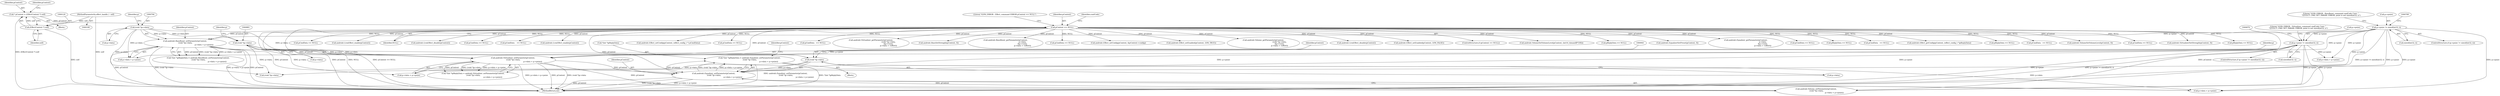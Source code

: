 digraph "0_Android_aeea52da00d210587fb3ed895de3d5f2e0264c88_4@integer" {
"1000933" [label="(Call,*(int *)pReplyData = android::Equalizer_setParameter(pContext,\n (void *)p->data,\n                                                                     p->data + p->psize))"];
"1000938" [label="(Call,android::Equalizer_setParameter(pContext,\n (void *)p->data,\n                                                                     p->data + p->psize))"];
"1000791" [label="(Call,android::BassBoost_setParameter(pContext,\n (void *)p->data,\n                                                                    p->data + p->psize))"];
"1000152" [label="(Call,pContext == NULL)"];
"1000117" [label="(Call,* pContext = (EffectContext *) self)"];
"1000119" [label="(Call,(EffectContext *) self)"];
"1000109" [label="(MethodParameterIn,effect_handle_t  self)"];
"1000793" [label="(Call,(void *)p->data)"];
"1000774" [label="(Call,p->psize != sizeof(int32_t))"];
"1000878" [label="(Call,android::Virtualizer_setParameter(pContext,\n (void *)p->data,\n                                                                       p->data + p->psize))"];
"1000880" [label="(Call,(void *)p->data)"];
"1000861" [label="(Call,p->psize != sizeof(int32_t))"];
"1000940" [label="(Call,(void *)p->data)"];
"1000869" [label="(Literal,\"\tLVM_ERROR : Virtualizer_command cmdCode Case: \"\n \"EFFECT_CMD_SET_PARAM: ERROR, psize is not sizeof(int32_t)\")"];
"1000782" [label="(Literal,\"\tLVM_ERROR : BassBoost_command cmdCode Case: \"\n \"EFFECT_CMD_SET_PARAM: ERROR, psize is not sizeof(int32_t)\")"];
"1000792" [label="(Identifier,pContext)"];
"1000933" [label="(Call,*(int *)pReplyData = android::Equalizer_setParameter(pContext,\n (void *)p->data,\n                                                                     p->data + p->psize))"];
"1000115" [label="(Block,)"];
"1001162" [label="(Call,android::LvmEffect_enable(pContext))"];
"1000898" [label="(Block,)"];
"1000267" [label="(Call,android::Effect_setConfig(pContext, (effect_config_t *) pCmdData))"];
"1000315" [label="(Call,pCmdData == NULL)"];
"1000945" [label="(Call,p->data + p->psize)"];
"1000939" [label="(Identifier,pContext)"];
"1000861" [label="(Call,p->psize != sizeof(int32_t))"];
"1000774" [label="(Call,p->psize != sizeof(int32_t))"];
"1000738" [label="(Call,pCmdData   == NULL)"];
"1000947" [label="(Identifier,p)"];
"1000885" [label="(Call,p->data + p->psize)"];
"1000955" [label="(Identifier,pContext)"];
"1000887" [label="(Identifier,p)"];
"1000487" [label="(Call,android::Virtualizer_getParameter(pContext,\n                                                               (void *)p->data,\n                                                               &p->vsize,\n                                                               p->data + voffset))"];
"1000940" [label="(Call,(void *)p->data)"];
"1000197" [label="(Call,android::BassSetStrength(pContext, 0))"];
"1000152" [label="(Call,pContext == NULL)"];
"1000119" [label="(Call,(EffectContext *) self)"];
"1000384" [label="(Call,android::BassBoost_getParameter(pContext,\n                                                             p->data,\n                                                             &p->vsize,\n                                                             p->data + voffset))"];
"1000297" [label="(Call,android::Effect_setConfig(pContext, &pContext->config))"];
"1001037" [label="(Call,android::Effect_setEnabled(pContext, LVM_TRUE))"];
"1000699" [label="(Call,android::Volume_getParameter(pContext,\n                                                          (void *)p->data,\n                                                          &p->vsize,\n                                                          p->data + voffset))"];
"1001005" [label="(Call,p->data + p->psize)"];
"1000901" [label="(Call,pCmdData == NULL)"];
"1001130" [label="(Call,android::LvmEffect_disable(pContext))"];
"1000121" [label="(Identifier,self)"];
"1000162" [label="(Identifier,cmdCode)"];
"1000786" [label="(Call,*(int *)pReplyData = android::BassBoost_setParameter(pContext,\n (void *)p->data,\n                                                                    p->data + p->psize))"];
"1001063" [label="(Call,android::Effect_setEnabled(pContext, LVM_FALSE))"];
"1000798" [label="(Call,p->data + p->psize)"];
"1000151" [label="(ControlStructure,if (pContext == NULL))"];
"1001364" [label="(Call,android::VolumeSetVolumeLevel(pContext, (int16_t)(maxdB*100)))"];
"1001044" [label="(Call,pReplyData == NULL)"];
"1000217" [label="(Call,android::EqualizerSetPreset(pContext, 0))"];
"1000594" [label="(Call,android::Equalizer_getParameter(pContext,\n                                                             p->data,\n                                                             &p->vsize,\n                                                             p->data + voffset))"];
"1000934" [label="(Call,*(int *)pReplyData)"];
"1000157" [label="(Literal,\"\tLVM_ERROR : Effect_command ERROR pContext == NULL\")"];
"1000778" [label="(Call,sizeof(int32_t))"];
"1000942" [label="(Call,p->data)"];
"1000523" [label="(Call,pCmdData == NULL)"];
"1000276" [label="(Call,pReplyData == NULL)"];
"1000814" [label="(Call,pCmdData   == NULL)"];
"1000290" [label="(Call,android::Effect_getConfig(pContext, (effect_config_t *)pReplyData))"];
"1000860" [label="(ControlStructure,if (p->psize != sizeof(int32_t)))"];
"1000773" [label="(ControlStructure,if (p->psize != sizeof(int32_t)))"];
"1000167" [label="(Call,pReplyData == NULL)"];
"1000800" [label="(Identifier,p)"];
"1000961" [label="(Call,pCmdData   == NULL)"];
"1000232" [label="(Call,android::VolumeSetVolumeLevel(pContext, 0))"];
"1000878" [label="(Call,android::Virtualizer_setParameter(pContext,\n (void *)p->data,\n                                                                       p->data + p->psize))"];
"1000109" [label="(MethodParameterIn,effect_handle_t  self)"];
"1000862" [label="(Call,p->psize)"];
"1000118" [label="(Identifier,pContext)"];
"1000418" [label="(Call,pCmdData == NULL)"];
"1000873" [label="(Call,*(int *)pReplyData = android::Virtualizer_setParameter(pContext,\n (void *)p->data,\n                                                                       p->data + p->psize))"];
"1000938" [label="(Call,android::Equalizer_setParameter(pContext,\n (void *)p->data,\n                                                                     p->data + p->psize))"];
"1000207" [label="(Call,android::VirtualizerSetStrength(pContext, 0))"];
"1000865" [label="(Call,sizeof(int32_t))"];
"1000775" [label="(Call,p->psize)"];
"1000126" [label="(Identifier,pContext)"];
"1000998" [label="(Call,android::Volume_setParameter(pContext,\n (void *)p->data,\n                                                                 p->data + p->psize))"];
"1000153" [label="(Identifier,pContext)"];
"1000117" [label="(Call,* pContext = (EffectContext *) self)"];
"1000880" [label="(Call,(void *)p->data)"];
"1000882" [label="(Call,p->data)"];
"1000793" [label="(Call,(void *)p->data)"];
"1001018" [label="(Call,pReplyData == NULL)"];
"1001288" [label="(Call,pCmdData == NULL)"];
"1001424" [label="(MethodReturn,int)"];
"1001248" [label="(Call,android::LvmEffect_enable(pContext))"];
"1000154" [label="(Identifier,NULL)"];
"1001216" [label="(Call,android::LvmEffect_disable(pContext))"];
"1000795" [label="(Call,p->data)"];
"1001000" [label="(Call,(void *)p->data)"];
"1000791" [label="(Call,android::BassBoost_setParameter(pContext,\n (void *)p->data,\n                                                                    p->data + p->psize))"];
"1000879" [label="(Identifier,pContext)"];
"1000628" [label="(Call,pCmdData == NULL)"];
"1000239" [label="(Call,pCmdData    == NULL)"];
"1000933" -> "1000898"  [label="AST: "];
"1000933" -> "1000938"  [label="CFG: "];
"1000934" -> "1000933"  [label="AST: "];
"1000938" -> "1000933"  [label="AST: "];
"1000955" -> "1000933"  [label="CFG: "];
"1000933" -> "1001424"  [label="DDG: *(int *)pReplyData"];
"1000933" -> "1001424"  [label="DDG: android::Equalizer_setParameter(pContext,\n (void *)p->data,\n                                                                     p->data + p->psize)"];
"1000938" -> "1000933"  [label="DDG: pContext"];
"1000938" -> "1000933"  [label="DDG: (void *)p->data"];
"1000938" -> "1000933"  [label="DDG: p->data + p->psize"];
"1000938" -> "1000945"  [label="CFG: "];
"1000939" -> "1000938"  [label="AST: "];
"1000940" -> "1000938"  [label="AST: "];
"1000945" -> "1000938"  [label="AST: "];
"1000938" -> "1001424"  [label="DDG: pContext"];
"1000938" -> "1001424"  [label="DDG: (void *)p->data"];
"1000938" -> "1001424"  [label="DDG: p->data + p->psize"];
"1000791" -> "1000938"  [label="DDG: pContext"];
"1000152" -> "1000938"  [label="DDG: pContext"];
"1000878" -> "1000938"  [label="DDG: pContext"];
"1000940" -> "1000938"  [label="DDG: p->data"];
"1000774" -> "1000938"  [label="DDG: p->psize"];
"1000861" -> "1000938"  [label="DDG: p->psize"];
"1000938" -> "1000998"  [label="DDG: pContext"];
"1000791" -> "1000786"  [label="AST: "];
"1000791" -> "1000798"  [label="CFG: "];
"1000792" -> "1000791"  [label="AST: "];
"1000793" -> "1000791"  [label="AST: "];
"1000798" -> "1000791"  [label="AST: "];
"1000786" -> "1000791"  [label="CFG: "];
"1000791" -> "1001424"  [label="DDG: pContext"];
"1000791" -> "1001424"  [label="DDG: (void *)p->data"];
"1000791" -> "1001424"  [label="DDG: p->data + p->psize"];
"1000791" -> "1000786"  [label="DDG: pContext"];
"1000791" -> "1000786"  [label="DDG: (void *)p->data"];
"1000791" -> "1000786"  [label="DDG: p->data + p->psize"];
"1000152" -> "1000791"  [label="DDG: pContext"];
"1000793" -> "1000791"  [label="DDG: p->data"];
"1000774" -> "1000791"  [label="DDG: p->psize"];
"1000791" -> "1000878"  [label="DDG: pContext"];
"1000791" -> "1000998"  [label="DDG: pContext"];
"1000152" -> "1000151"  [label="AST: "];
"1000152" -> "1000154"  [label="CFG: "];
"1000153" -> "1000152"  [label="AST: "];
"1000154" -> "1000152"  [label="AST: "];
"1000157" -> "1000152"  [label="CFG: "];
"1000162" -> "1000152"  [label="CFG: "];
"1000152" -> "1001424"  [label="DDG: pContext == NULL"];
"1000152" -> "1001424"  [label="DDG: pContext"];
"1000152" -> "1001424"  [label="DDG: NULL"];
"1000117" -> "1000152"  [label="DDG: pContext"];
"1000152" -> "1000167"  [label="DDG: NULL"];
"1000152" -> "1000197"  [label="DDG: pContext"];
"1000152" -> "1000207"  [label="DDG: pContext"];
"1000152" -> "1000217"  [label="DDG: pContext"];
"1000152" -> "1000232"  [label="DDG: pContext"];
"1000152" -> "1000239"  [label="DDG: NULL"];
"1000152" -> "1000267"  [label="DDG: pContext"];
"1000152" -> "1000276"  [label="DDG: NULL"];
"1000152" -> "1000290"  [label="DDG: pContext"];
"1000152" -> "1000297"  [label="DDG: pContext"];
"1000152" -> "1000315"  [label="DDG: NULL"];
"1000152" -> "1000384"  [label="DDG: pContext"];
"1000152" -> "1000418"  [label="DDG: NULL"];
"1000152" -> "1000487"  [label="DDG: pContext"];
"1000152" -> "1000523"  [label="DDG: NULL"];
"1000152" -> "1000594"  [label="DDG: pContext"];
"1000152" -> "1000628"  [label="DDG: NULL"];
"1000152" -> "1000699"  [label="DDG: pContext"];
"1000152" -> "1000738"  [label="DDG: NULL"];
"1000152" -> "1000814"  [label="DDG: NULL"];
"1000152" -> "1000878"  [label="DDG: pContext"];
"1000152" -> "1000901"  [label="DDG: NULL"];
"1000152" -> "1000961"  [label="DDG: NULL"];
"1000152" -> "1000998"  [label="DDG: pContext"];
"1000152" -> "1001018"  [label="DDG: NULL"];
"1000152" -> "1001037"  [label="DDG: pContext"];
"1000152" -> "1001044"  [label="DDG: NULL"];
"1000152" -> "1001063"  [label="DDG: pContext"];
"1000152" -> "1001130"  [label="DDG: pContext"];
"1000152" -> "1001162"  [label="DDG: pContext"];
"1000152" -> "1001216"  [label="DDG: pContext"];
"1000152" -> "1001248"  [label="DDG: pContext"];
"1000152" -> "1001288"  [label="DDG: NULL"];
"1000152" -> "1001364"  [label="DDG: pContext"];
"1000117" -> "1000115"  [label="AST: "];
"1000117" -> "1000119"  [label="CFG: "];
"1000118" -> "1000117"  [label="AST: "];
"1000119" -> "1000117"  [label="AST: "];
"1000126" -> "1000117"  [label="CFG: "];
"1000117" -> "1001424"  [label="DDG: (EffectContext *) self"];
"1000119" -> "1000117"  [label="DDG: self"];
"1000119" -> "1000121"  [label="CFG: "];
"1000120" -> "1000119"  [label="AST: "];
"1000121" -> "1000119"  [label="AST: "];
"1000119" -> "1001424"  [label="DDG: self"];
"1000109" -> "1000119"  [label="DDG: self"];
"1000109" -> "1000108"  [label="AST: "];
"1000109" -> "1001424"  [label="DDG: self"];
"1000793" -> "1000795"  [label="CFG: "];
"1000794" -> "1000793"  [label="AST: "];
"1000795" -> "1000793"  [label="AST: "];
"1000800" -> "1000793"  [label="CFG: "];
"1000793" -> "1000798"  [label="DDG: p->data"];
"1000793" -> "1000880"  [label="DDG: p->data"];
"1000793" -> "1000940"  [label="DDG: p->data"];
"1000793" -> "1001000"  [label="DDG: p->data"];
"1000774" -> "1000773"  [label="AST: "];
"1000774" -> "1000778"  [label="CFG: "];
"1000775" -> "1000774"  [label="AST: "];
"1000778" -> "1000774"  [label="AST: "];
"1000782" -> "1000774"  [label="CFG: "];
"1000789" -> "1000774"  [label="CFG: "];
"1000774" -> "1001424"  [label="DDG: p->psize != sizeof(int32_t)"];
"1000774" -> "1001424"  [label="DDG: p->psize"];
"1000774" -> "1000798"  [label="DDG: p->psize"];
"1000774" -> "1000861"  [label="DDG: p->psize"];
"1000774" -> "1000945"  [label="DDG: p->psize"];
"1000774" -> "1000998"  [label="DDG: p->psize"];
"1000774" -> "1001005"  [label="DDG: p->psize"];
"1000878" -> "1000873"  [label="AST: "];
"1000878" -> "1000885"  [label="CFG: "];
"1000879" -> "1000878"  [label="AST: "];
"1000880" -> "1000878"  [label="AST: "];
"1000885" -> "1000878"  [label="AST: "];
"1000873" -> "1000878"  [label="CFG: "];
"1000878" -> "1001424"  [label="DDG: p->data + p->psize"];
"1000878" -> "1001424"  [label="DDG: pContext"];
"1000878" -> "1001424"  [label="DDG: (void *)p->data"];
"1000878" -> "1000873"  [label="DDG: pContext"];
"1000878" -> "1000873"  [label="DDG: (void *)p->data"];
"1000878" -> "1000873"  [label="DDG: p->data + p->psize"];
"1000880" -> "1000878"  [label="DDG: p->data"];
"1000861" -> "1000878"  [label="DDG: p->psize"];
"1000878" -> "1000998"  [label="DDG: pContext"];
"1000880" -> "1000882"  [label="CFG: "];
"1000881" -> "1000880"  [label="AST: "];
"1000882" -> "1000880"  [label="AST: "];
"1000887" -> "1000880"  [label="CFG: "];
"1000880" -> "1000885"  [label="DDG: p->data"];
"1000880" -> "1000940"  [label="DDG: p->data"];
"1000880" -> "1001000"  [label="DDG: p->data"];
"1000861" -> "1000860"  [label="AST: "];
"1000861" -> "1000865"  [label="CFG: "];
"1000862" -> "1000861"  [label="AST: "];
"1000865" -> "1000861"  [label="AST: "];
"1000869" -> "1000861"  [label="CFG: "];
"1000876" -> "1000861"  [label="CFG: "];
"1000861" -> "1001424"  [label="DDG: p->psize"];
"1000861" -> "1001424"  [label="DDG: p->psize != sizeof(int32_t)"];
"1000861" -> "1000885"  [label="DDG: p->psize"];
"1000861" -> "1000945"  [label="DDG: p->psize"];
"1000861" -> "1000998"  [label="DDG: p->psize"];
"1000861" -> "1001005"  [label="DDG: p->psize"];
"1000940" -> "1000942"  [label="CFG: "];
"1000941" -> "1000940"  [label="AST: "];
"1000942" -> "1000940"  [label="AST: "];
"1000947" -> "1000940"  [label="CFG: "];
"1000940" -> "1000945"  [label="DDG: p->data"];
"1000940" -> "1001000"  [label="DDG: p->data"];
}
